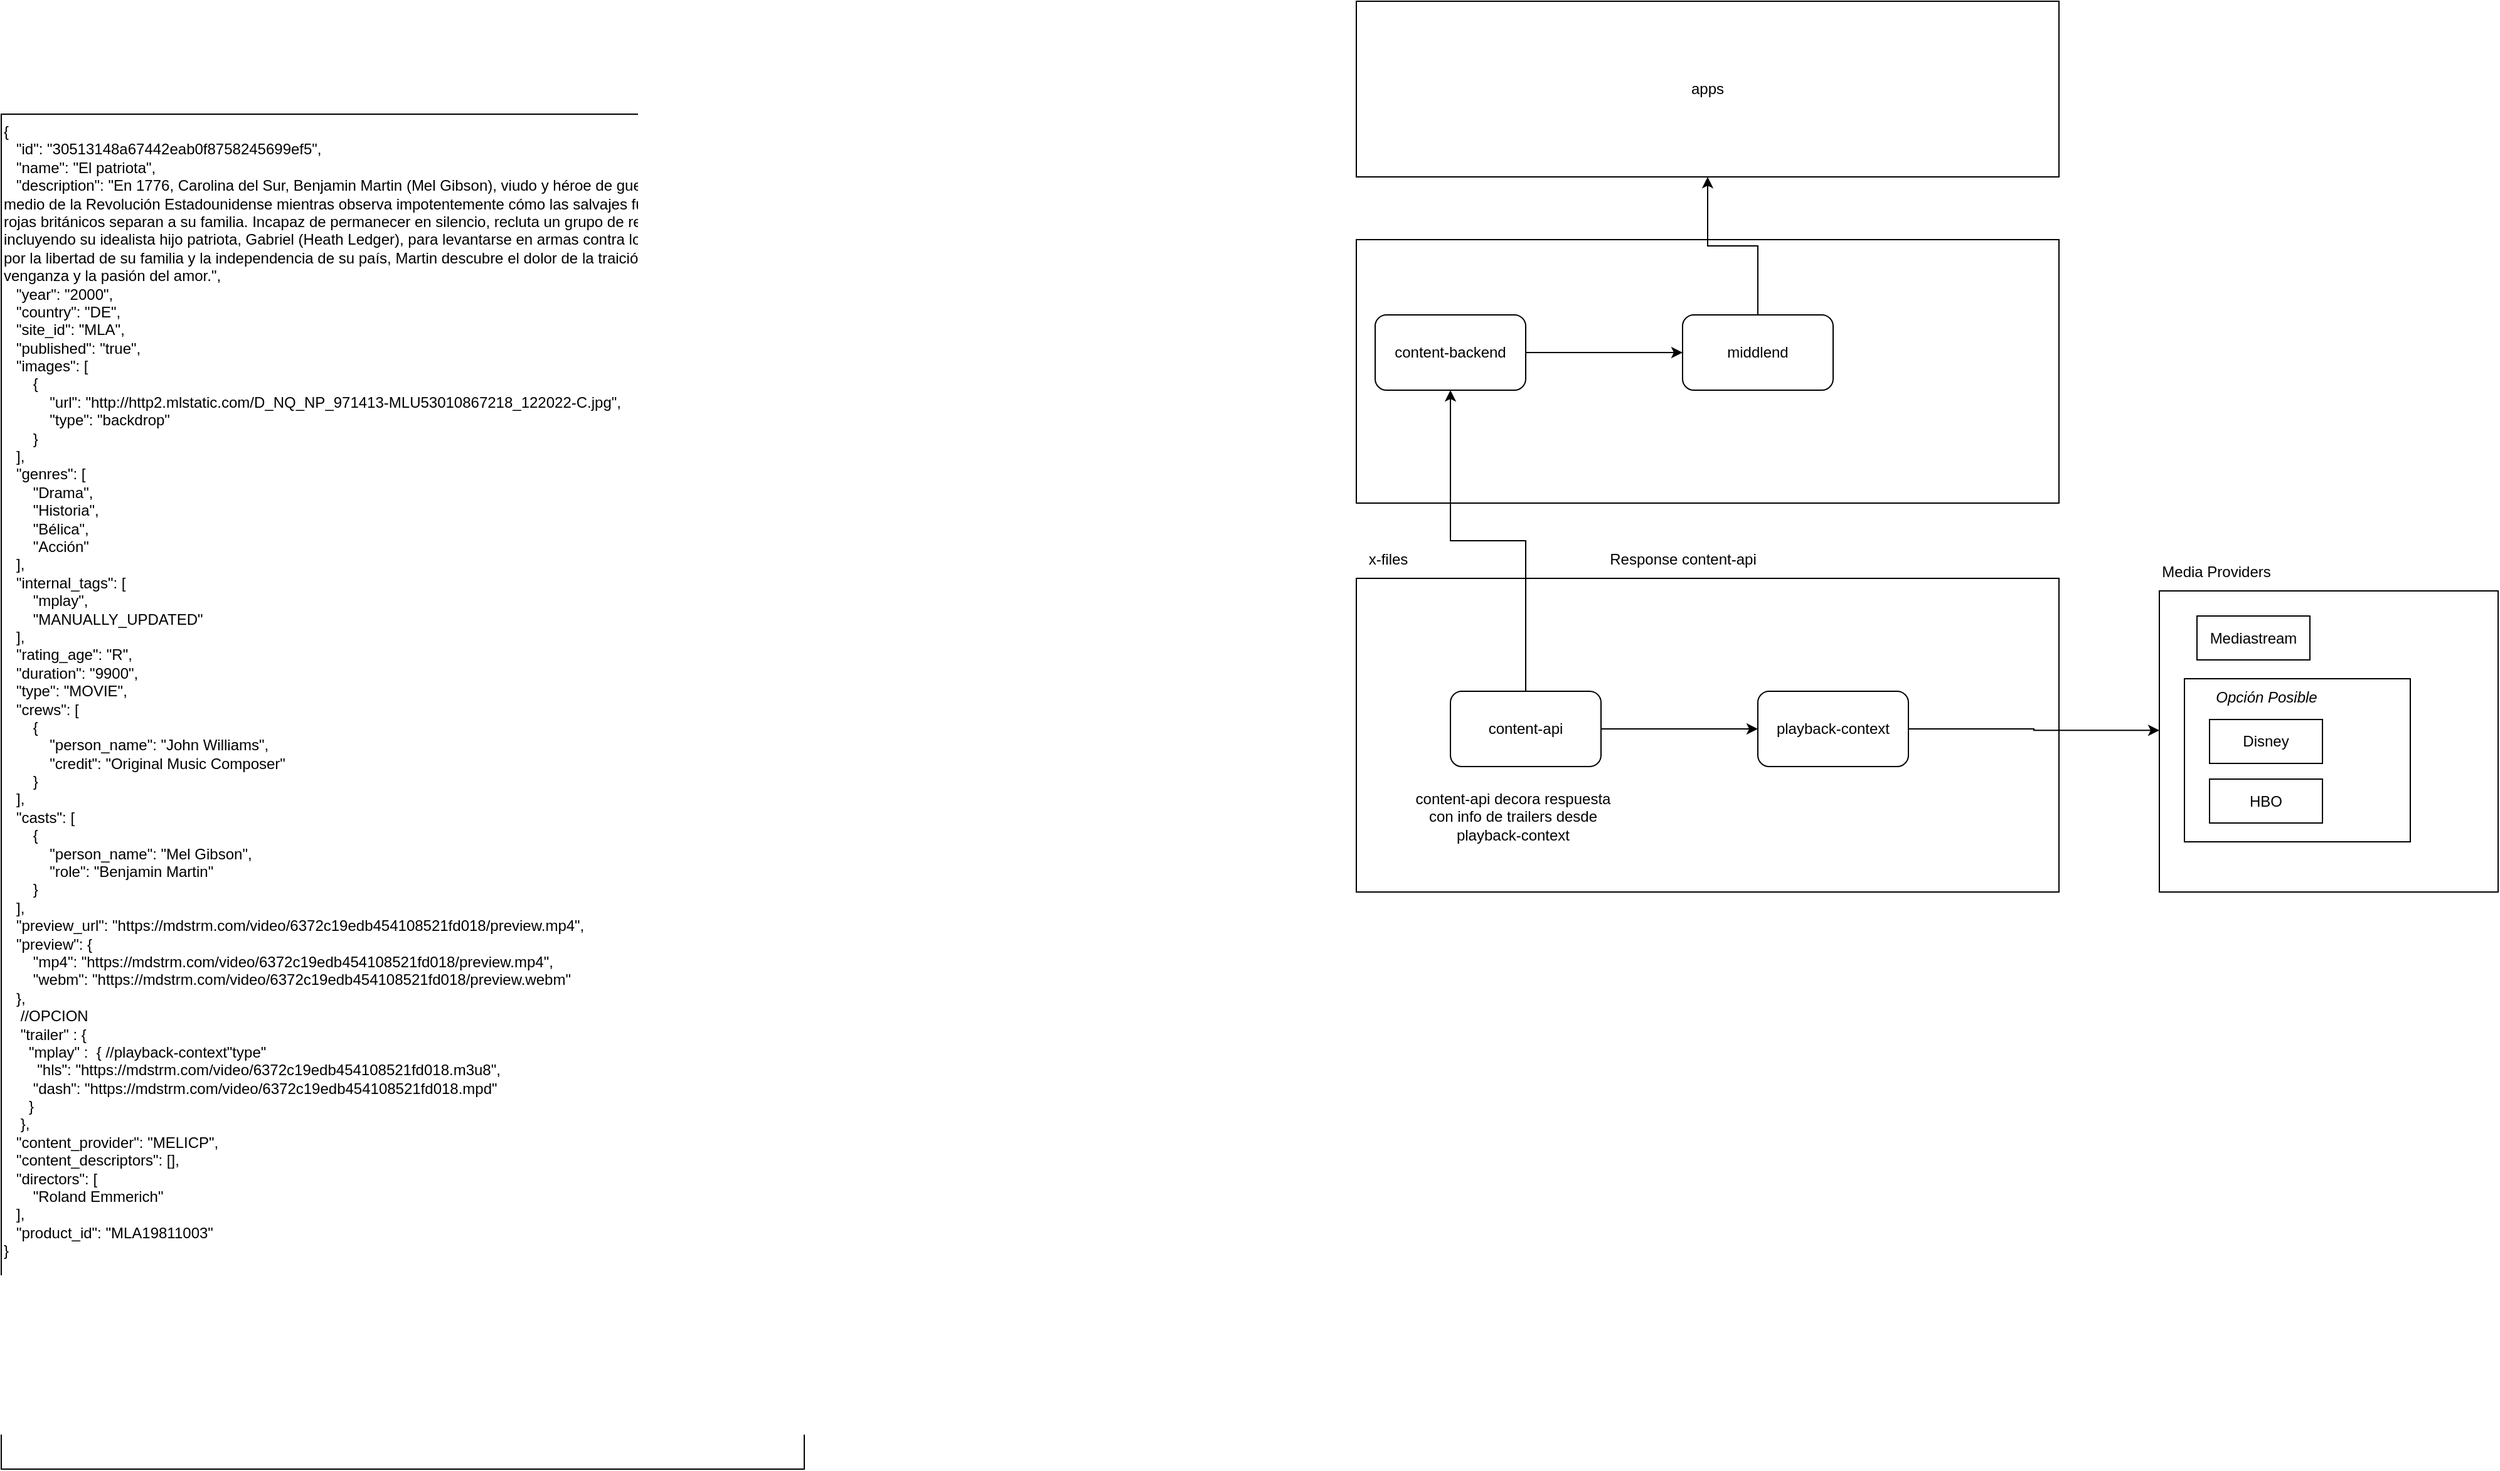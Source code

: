 <mxfile version="20.8.5" type="github">
  <diagram id="x7A4RskDXGoeeCjEzgLu" name="Page-1">
    <mxGraphModel dx="2284" dy="1871" grid="1" gridSize="10" guides="1" tooltips="1" connect="1" arrows="1" fold="1" page="1" pageScale="1" pageWidth="850" pageHeight="1100" math="0" shadow="0">
      <root>
        <mxCell id="0" />
        <mxCell id="1" parent="0" />
        <mxCell id="m3rqklWHW5S10Pi8kcPl-22" value="" style="rounded=0;whiteSpace=wrap;html=1;" vertex="1" parent="1">
          <mxGeometry x="990" y="340" width="270" height="240" as="geometry" />
        </mxCell>
        <mxCell id="m3rqklWHW5S10Pi8kcPl-27" value="" style="rounded=0;whiteSpace=wrap;html=1;" vertex="1" parent="1">
          <mxGeometry x="1010" y="410" width="180" height="130" as="geometry" />
        </mxCell>
        <mxCell id="m3rqklWHW5S10Pi8kcPl-9" value="" style="rounded=0;whiteSpace=wrap;html=1;" vertex="1" parent="1">
          <mxGeometry x="350" y="330" width="560" height="250" as="geometry" />
        </mxCell>
        <mxCell id="m3rqklWHW5S10Pi8kcPl-7" value="" style="rounded=0;whiteSpace=wrap;html=1;" vertex="1" parent="1">
          <mxGeometry x="350" y="60" width="560" height="210" as="geometry" />
        </mxCell>
        <mxCell id="m3rqklWHW5S10Pi8kcPl-1" value="apps" style="rounded=0;whiteSpace=wrap;html=1;" vertex="1" parent="1">
          <mxGeometry x="350" y="-130" width="560" height="140" as="geometry" />
        </mxCell>
        <mxCell id="m3rqklWHW5S10Pi8kcPl-10" style="edgeStyle=orthogonalEdgeStyle;rounded=0;orthogonalLoop=1;jettySize=auto;html=1;" edge="1" parent="1" source="m3rqklWHW5S10Pi8kcPl-2" target="m3rqklWHW5S10Pi8kcPl-18">
          <mxGeometry relative="1" as="geometry" />
        </mxCell>
        <mxCell id="m3rqklWHW5S10Pi8kcPl-2" value="content-api" style="rounded=1;whiteSpace=wrap;html=1;" vertex="1" parent="1">
          <mxGeometry x="425" y="420" width="120" height="60" as="geometry" />
        </mxCell>
        <mxCell id="m3rqklWHW5S10Pi8kcPl-4" value="x-files&lt;br&gt;" style="text;html=1;align=center;verticalAlign=middle;resizable=0;points=[];autosize=1;strokeColor=none;fillColor=none;" vertex="1" parent="1">
          <mxGeometry x="350" y="300" width="50" height="30" as="geometry" />
        </mxCell>
        <mxCell id="m3rqklWHW5S10Pi8kcPl-20" style="edgeStyle=orthogonalEdgeStyle;rounded=0;orthogonalLoop=1;jettySize=auto;html=1;" edge="1" parent="1" source="m3rqklWHW5S10Pi8kcPl-8" target="m3rqklWHW5S10Pi8kcPl-1">
          <mxGeometry relative="1" as="geometry" />
        </mxCell>
        <mxCell id="m3rqklWHW5S10Pi8kcPl-8" value="middlend" style="rounded=1;whiteSpace=wrap;html=1;" vertex="1" parent="1">
          <mxGeometry x="610" y="120" width="120" height="60" as="geometry" />
        </mxCell>
        <mxCell id="m3rqklWHW5S10Pi8kcPl-11" value="Response content-api" style="text;html=1;align=center;verticalAlign=middle;resizable=0;points=[];autosize=1;strokeColor=none;fillColor=none;" vertex="1" parent="1">
          <mxGeometry x="540" y="300" width="140" height="30" as="geometry" />
        </mxCell>
        <mxCell id="m3rqklWHW5S10Pi8kcPl-13" value="&lt;div&gt;{&lt;/div&gt;&lt;div&gt;&amp;nbsp; &amp;nbsp;&quot;id&quot;: &quot;30513148a67442eab0f8758245699ef5&quot;,&lt;/div&gt;&lt;div&gt;&amp;nbsp; &amp;nbsp;&quot;name&quot;: &quot;El patriota&quot;,&lt;/div&gt;&lt;div&gt;&amp;nbsp; &amp;nbsp;&quot;description&quot;: &quot;En 1776, Carolina del Sur, Benjamin Martin (Mel Gibson), viudo y héroe de guerra, se encuentra en medio de la Revolución Estadounidense mientras observa impotentemente cómo las salvajes fuerzas de los casacas rojas británicos separan a su familia. Incapaz de permanecer en silencio, recluta un grupo de reticentes voluntarios, incluyendo su idealista hijo patriota, Gabriel (Heath Ledger), para levantarse en armas contra los británicos. Luchando por la libertad de su familia y la independencia de su país, Martin descubre el dolor de la traición, la redención de la venganza y la pasión del amor.&quot;,&lt;/div&gt;&lt;div&gt;&amp;nbsp; &amp;nbsp;&quot;year&quot;: &quot;2000&quot;,&lt;/div&gt;&lt;div&gt;&amp;nbsp; &amp;nbsp;&quot;country&quot;: &quot;DE&quot;,&lt;/div&gt;&lt;div&gt;&amp;nbsp; &amp;nbsp;&quot;site_id&quot;: &quot;MLA&quot;,&lt;/div&gt;&lt;div&gt;&amp;nbsp; &amp;nbsp;&quot;published&quot;: &quot;true&quot;,&lt;/div&gt;&lt;div&gt;&amp;nbsp; &amp;nbsp;&quot;images&quot;: [&lt;/div&gt;&lt;div&gt;&amp;nbsp; &amp;nbsp; &amp;nbsp; &amp;nbsp;{&lt;/div&gt;&lt;div&gt;&amp;nbsp; &amp;nbsp; &amp;nbsp; &amp;nbsp; &amp;nbsp; &amp;nbsp;&quot;url&quot;: &quot;http://http2.mlstatic.com/D_NQ_NP_971413-MLU53010867218_122022-C.jpg&quot;,&lt;/div&gt;&lt;div&gt;&amp;nbsp; &amp;nbsp; &amp;nbsp; &amp;nbsp; &amp;nbsp; &amp;nbsp;&quot;type&quot;: &quot;backdrop&quot;&lt;/div&gt;&lt;div&gt;&amp;nbsp; &amp;nbsp; &amp;nbsp; &amp;nbsp;}&lt;/div&gt;&lt;div&gt;&amp;nbsp; &amp;nbsp;],&lt;/div&gt;&lt;div&gt;&amp;nbsp; &amp;nbsp;&quot;genres&quot;: [&lt;/div&gt;&lt;div&gt;&amp;nbsp; &amp;nbsp; &amp;nbsp; &amp;nbsp;&quot;Drama&quot;,&lt;/div&gt;&lt;div&gt;&amp;nbsp; &amp;nbsp; &amp;nbsp; &amp;nbsp;&quot;Historia&quot;,&lt;/div&gt;&lt;div&gt;&amp;nbsp; &amp;nbsp; &amp;nbsp; &amp;nbsp;&quot;Bélica&quot;,&lt;/div&gt;&lt;div&gt;&amp;nbsp; &amp;nbsp; &amp;nbsp; &amp;nbsp;&quot;Acción&quot;&lt;/div&gt;&lt;div&gt;&amp;nbsp; &amp;nbsp;],&lt;/div&gt;&lt;div&gt;&amp;nbsp; &amp;nbsp;&quot;internal_tags&quot;: [&lt;/div&gt;&lt;div&gt;&amp;nbsp; &amp;nbsp; &amp;nbsp; &amp;nbsp;&quot;mplay&quot;,&lt;/div&gt;&lt;div&gt;&amp;nbsp; &amp;nbsp; &amp;nbsp; &amp;nbsp;&quot;MANUALLY_UPDATED&quot;&lt;/div&gt;&lt;div&gt;&amp;nbsp; &amp;nbsp;],&lt;/div&gt;&lt;div&gt;&amp;nbsp; &amp;nbsp;&quot;rating_age&quot;: &quot;R&quot;,&lt;/div&gt;&lt;div&gt;&amp;nbsp; &amp;nbsp;&quot;duration&quot;: &quot;9900&quot;,&lt;/div&gt;&lt;div&gt;&amp;nbsp; &amp;nbsp;&quot;type&quot;: &quot;MOVIE&quot;,&lt;/div&gt;&lt;div&gt;&amp;nbsp; &amp;nbsp;&quot;crews&quot;: [&lt;/div&gt;&lt;div&gt;&amp;nbsp; &amp;nbsp; &amp;nbsp; &amp;nbsp;{&lt;/div&gt;&lt;div&gt;&amp;nbsp; &amp;nbsp; &amp;nbsp; &amp;nbsp; &amp;nbsp; &amp;nbsp;&quot;person_name&quot;: &quot;John Williams&quot;,&lt;/div&gt;&lt;div&gt;&amp;nbsp; &amp;nbsp; &amp;nbsp; &amp;nbsp; &amp;nbsp; &amp;nbsp;&quot;credit&quot;: &quot;Original Music Composer&quot;&lt;/div&gt;&lt;div&gt;&amp;nbsp; &amp;nbsp; &amp;nbsp; &amp;nbsp;}&lt;/div&gt;&lt;div&gt;&amp;nbsp; &amp;nbsp;],&lt;/div&gt;&lt;div&gt;&amp;nbsp; &amp;nbsp;&quot;casts&quot;: [&lt;/div&gt;&lt;div&gt;&amp;nbsp; &amp;nbsp; &amp;nbsp; &amp;nbsp;{&lt;/div&gt;&lt;div&gt;&amp;nbsp; &amp;nbsp; &amp;nbsp; &amp;nbsp; &amp;nbsp; &amp;nbsp;&quot;person_name&quot;: &quot;Mel Gibson&quot;,&lt;/div&gt;&lt;div&gt;&amp;nbsp; &amp;nbsp; &amp;nbsp; &amp;nbsp; &amp;nbsp; &amp;nbsp;&quot;role&quot;: &quot;Benjamin Martin&quot;&lt;/div&gt;&lt;div&gt;&amp;nbsp; &amp;nbsp; &amp;nbsp; &amp;nbsp;}&lt;/div&gt;&lt;div&gt;&amp;nbsp; &amp;nbsp;],&lt;/div&gt;&lt;div&gt;&amp;nbsp; &amp;nbsp;&quot;preview_url&quot;: &quot;https://mdstrm.com/video/6372c19edb454108521fd018/preview.mp4&quot;,&lt;/div&gt;&lt;div&gt;&amp;nbsp; &amp;nbsp;&quot;preview&quot;: {&lt;/div&gt;&lt;div&gt;&amp;nbsp; &amp;nbsp; &amp;nbsp; &amp;nbsp;&quot;mp4&quot;: &quot;https://mdstrm.com/video/6372c19edb454108521fd018/preview.mp4&quot;,&lt;/div&gt;&lt;div&gt;&amp;nbsp; &amp;nbsp; &amp;nbsp; &amp;nbsp;&quot;webm&quot;: &quot;https://mdstrm.com/video/6372c19edb454108521fd018/preview.webm&quot;&lt;/div&gt;&lt;div&gt;&amp;nbsp; &amp;nbsp;},&lt;/div&gt;&lt;div&gt;&amp;nbsp; &amp;nbsp; //OPCION&amp;nbsp;&lt;/div&gt;&lt;div&gt;&amp;nbsp; &amp;nbsp; &quot;trailer&quot; : {&lt;/div&gt;&lt;div&gt;&amp;nbsp; &amp;nbsp; &amp;nbsp; &quot;mplay&quot; :&amp;nbsp; { //playback-context&quot;type&quot;&lt;/div&gt;&lt;div&gt;&amp;nbsp; &amp;nbsp; &amp;nbsp; &amp;nbsp; &quot;hls&quot;: &quot;https://mdstrm.com/video/6372c19edb454108521fd018.m3u8&quot;,&lt;/div&gt;&lt;div&gt;&amp;nbsp; &amp;nbsp; &amp;nbsp; &amp;nbsp;&quot;dash&quot;: &quot;https://mdstrm.com/video/6372c19edb454108521fd018.mpd&quot;&lt;/div&gt;&lt;div&gt;&amp;nbsp; &amp;nbsp; &amp;nbsp; }&lt;/div&gt;&lt;div&gt;&amp;nbsp; &amp;nbsp; },&lt;/div&gt;&lt;div&gt;&amp;nbsp; &amp;nbsp;&quot;content_provider&quot;: &quot;MELICP&quot;,&lt;/div&gt;&lt;div&gt;&amp;nbsp; &amp;nbsp;&quot;content_descriptors&quot;: [],&lt;/div&gt;&lt;div&gt;&amp;nbsp; &amp;nbsp;&quot;directors&quot;: [&lt;/div&gt;&lt;div&gt;&amp;nbsp; &amp;nbsp; &amp;nbsp; &amp;nbsp;&quot;Roland Emmerich&quot;&lt;/div&gt;&lt;div&gt;&amp;nbsp; &amp;nbsp;],&lt;/div&gt;&lt;div&gt;&amp;nbsp; &amp;nbsp;&quot;product_id&quot;: &quot;MLA19811003&quot;&lt;/div&gt;&lt;div&gt;}&lt;/div&gt;" style="rounded=0;whiteSpace=wrap;html=1;align=left;verticalAlign=top;" vertex="1" parent="1">
          <mxGeometry x="-730" y="-40" width="640" height="1080" as="geometry" />
        </mxCell>
        <mxCell id="m3rqklWHW5S10Pi8kcPl-15" style="edgeStyle=orthogonalEdgeStyle;rounded=0;orthogonalLoop=1;jettySize=auto;html=1;" edge="1" parent="1" source="m3rqklWHW5S10Pi8kcPl-2" target="m3rqklWHW5S10Pi8kcPl-14">
          <mxGeometry relative="1" as="geometry">
            <Array as="points">
              <mxPoint x="640" y="450" />
              <mxPoint x="640" y="450" />
            </Array>
          </mxGeometry>
        </mxCell>
        <mxCell id="m3rqklWHW5S10Pi8kcPl-32" style="edgeStyle=orthogonalEdgeStyle;rounded=0;orthogonalLoop=1;jettySize=auto;html=1;entryX=0;entryY=0.463;entryDx=0;entryDy=0;entryPerimeter=0;" edge="1" parent="1" source="m3rqklWHW5S10Pi8kcPl-14" target="m3rqklWHW5S10Pi8kcPl-22">
          <mxGeometry relative="1" as="geometry" />
        </mxCell>
        <mxCell id="m3rqklWHW5S10Pi8kcPl-14" value="playback-context" style="rounded=1;whiteSpace=wrap;html=1;" vertex="1" parent="1">
          <mxGeometry x="670" y="420" width="120" height="60" as="geometry" />
        </mxCell>
        <mxCell id="m3rqklWHW5S10Pi8kcPl-17" value="content-api decora respuesta con info de trailers desde playback-context" style="text;html=1;strokeColor=none;fillColor=none;align=center;verticalAlign=middle;whiteSpace=wrap;rounded=0;" vertex="1" parent="1">
          <mxGeometry x="385" y="490" width="180" height="60" as="geometry" />
        </mxCell>
        <mxCell id="m3rqklWHW5S10Pi8kcPl-19" style="edgeStyle=orthogonalEdgeStyle;rounded=0;orthogonalLoop=1;jettySize=auto;html=1;" edge="1" parent="1" source="m3rqklWHW5S10Pi8kcPl-18" target="m3rqklWHW5S10Pi8kcPl-8">
          <mxGeometry relative="1" as="geometry" />
        </mxCell>
        <mxCell id="m3rqklWHW5S10Pi8kcPl-18" value="content-backend" style="rounded=1;whiteSpace=wrap;html=1;" vertex="1" parent="1">
          <mxGeometry x="365" y="120" width="120" height="60" as="geometry" />
        </mxCell>
        <mxCell id="m3rqklWHW5S10Pi8kcPl-23" value="Media Providers" style="text;html=1;align=center;verticalAlign=middle;resizable=0;points=[];autosize=1;strokeColor=none;fillColor=none;" vertex="1" parent="1">
          <mxGeometry x="980" y="310" width="110" height="30" as="geometry" />
        </mxCell>
        <mxCell id="m3rqklWHW5S10Pi8kcPl-25" value="Disney" style="rounded=0;whiteSpace=wrap;html=1;" vertex="1" parent="1">
          <mxGeometry x="1030" y="442.5" width="90" height="35" as="geometry" />
        </mxCell>
        <mxCell id="m3rqklWHW5S10Pi8kcPl-28" value="HBO" style="rounded=0;whiteSpace=wrap;html=1;" vertex="1" parent="1">
          <mxGeometry x="1030" y="490" width="90" height="35" as="geometry" />
        </mxCell>
        <mxCell id="m3rqklWHW5S10Pi8kcPl-30" value="Mediastream" style="rounded=0;whiteSpace=wrap;html=1;" vertex="1" parent="1">
          <mxGeometry x="1020" y="360" width="90" height="35" as="geometry" />
        </mxCell>
        <mxCell id="m3rqklWHW5S10Pi8kcPl-31" value="&lt;i&gt;Opción Posible&lt;/i&gt;" style="text;html=1;align=center;verticalAlign=middle;resizable=0;points=[];autosize=1;strokeColor=none;fillColor=none;" vertex="1" parent="1">
          <mxGeometry x="1025" y="410" width="100" height="30" as="geometry" />
        </mxCell>
      </root>
    </mxGraphModel>
  </diagram>
</mxfile>
